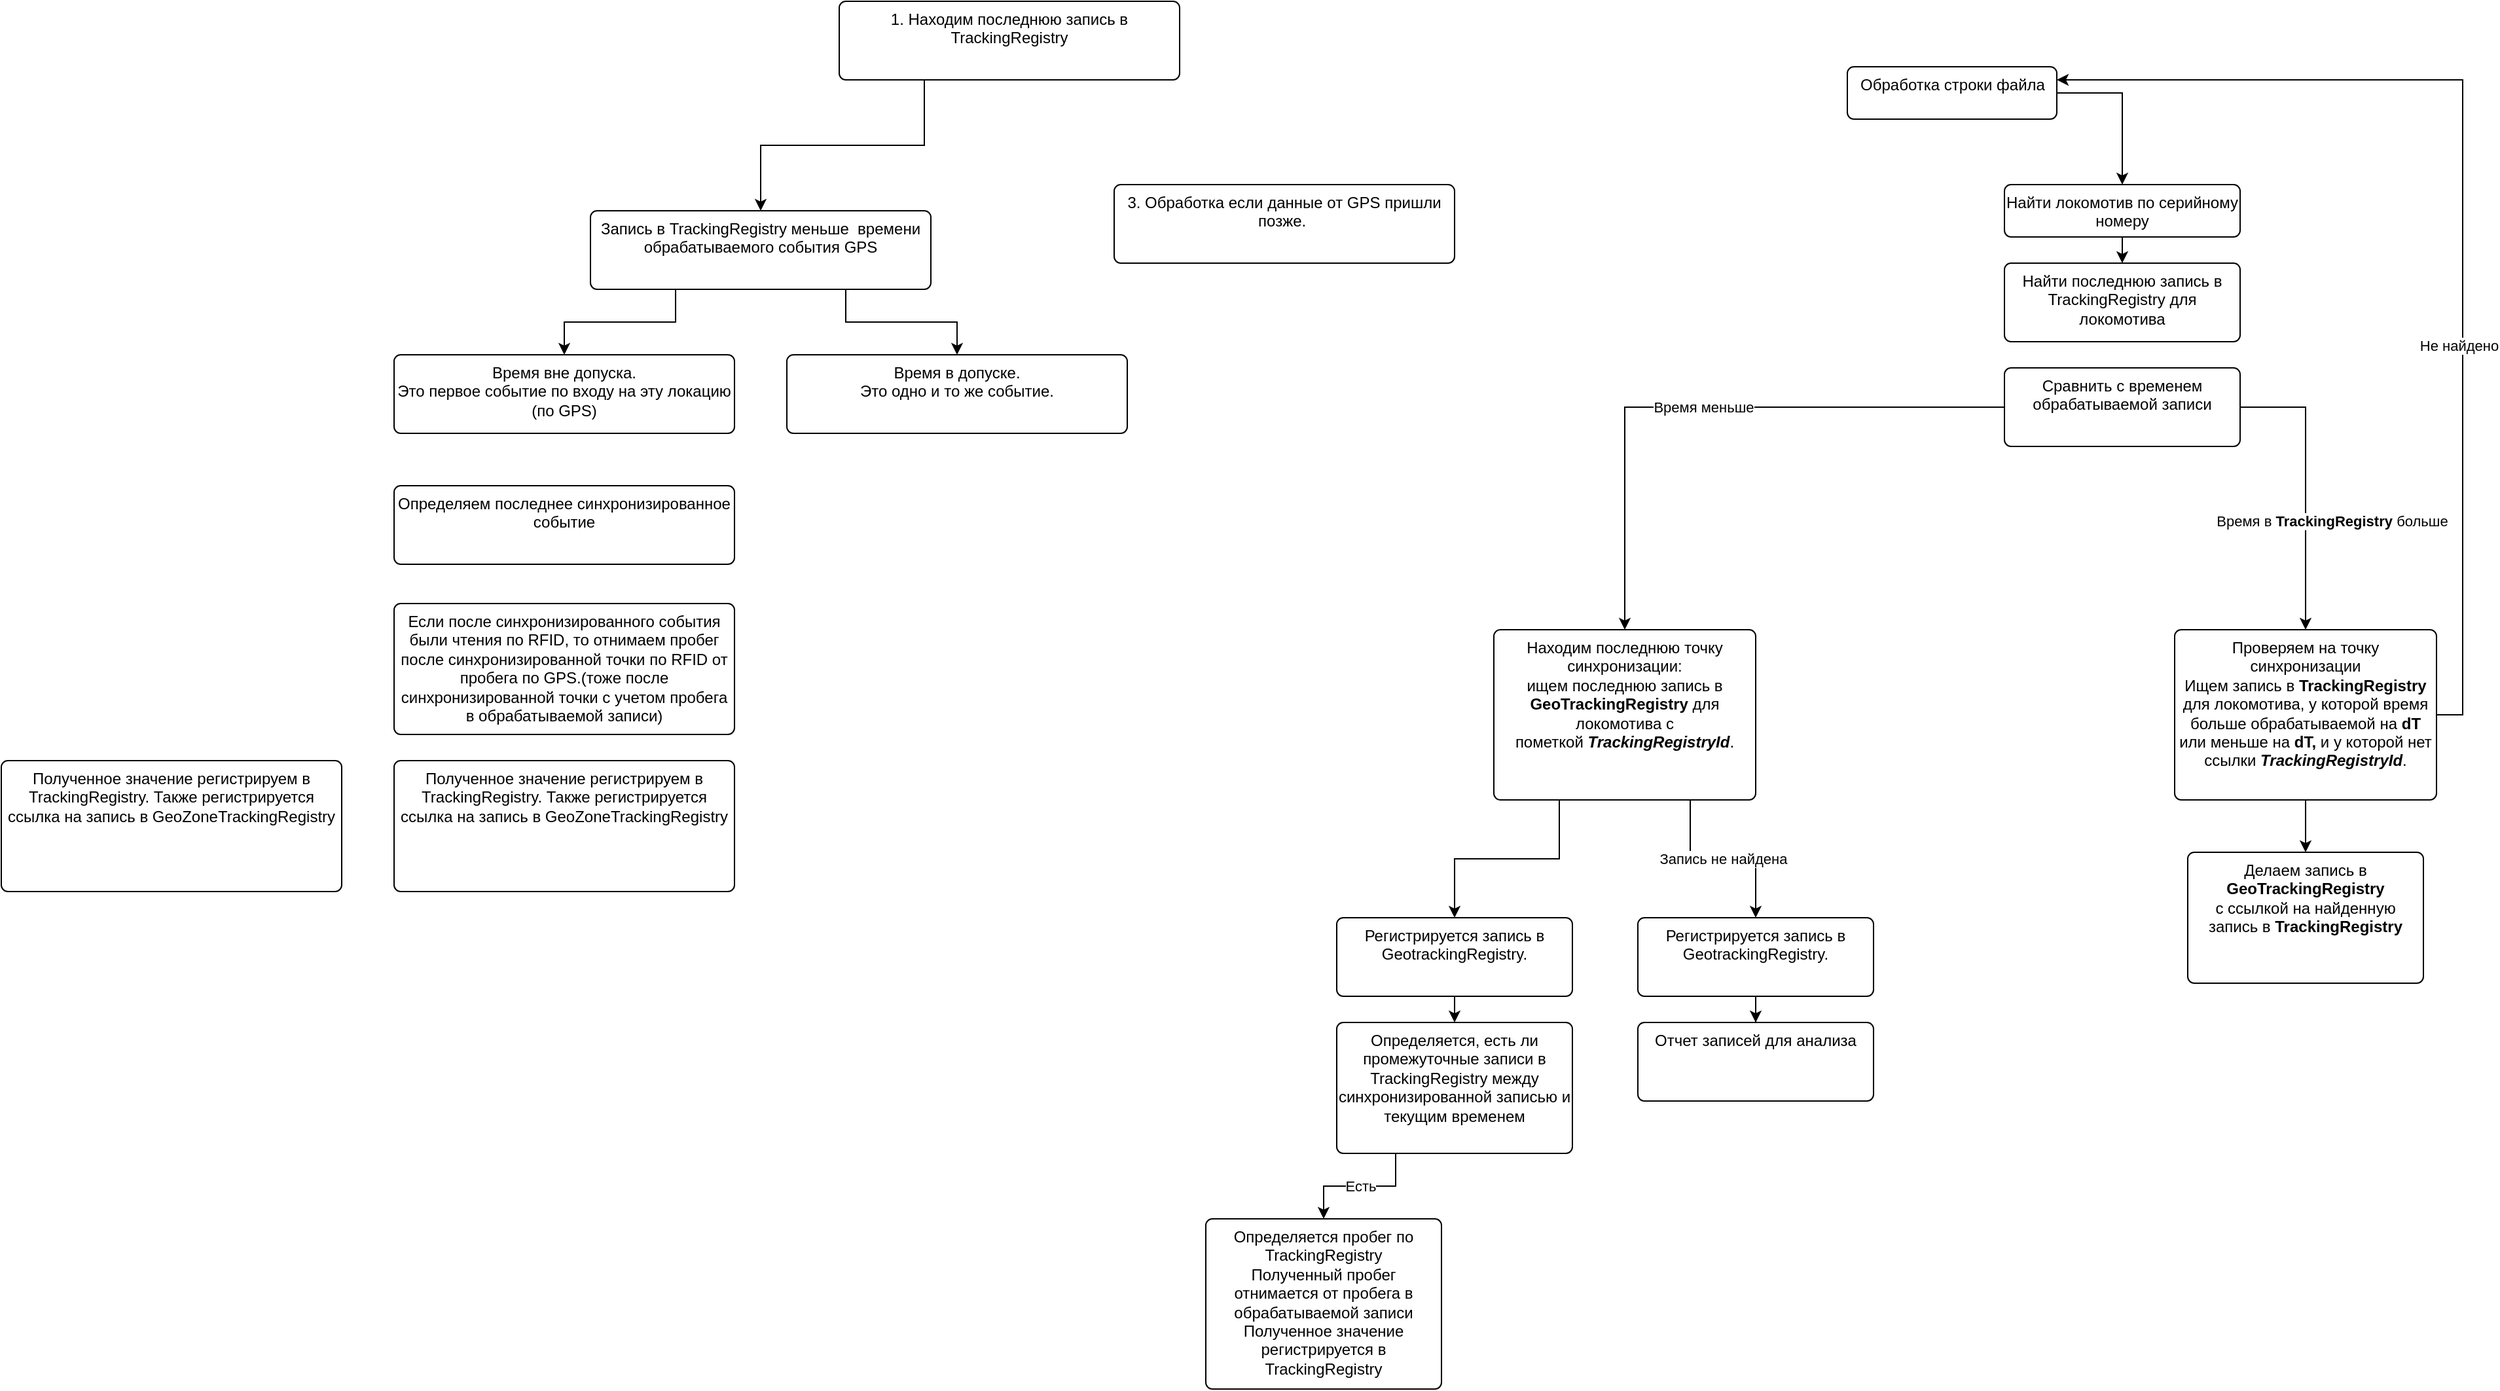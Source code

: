 <mxfile version="20.7.4" type="device"><diagram id="Ru2xacAF7HFqyGeZjAIu" name="Page-1"><mxGraphModel dx="2836" dy="690" grid="1" gridSize="10" guides="1" tooltips="1" connect="1" arrows="1" fold="1" page="1" pageScale="1" pageWidth="827" pageHeight="1169" math="0" shadow="0"><root><mxCell id="0"/><mxCell id="1" parent="0"/><mxCell id="yAA4Ex5hEjd4g-19m9vm-3" style="edgeStyle=orthogonalEdgeStyle;rounded=0;orthogonalLoop=1;jettySize=auto;html=1;entryX=0.5;entryY=0;entryDx=0;entryDy=0;exitX=1;exitY=0.5;exitDx=0;exitDy=0;" edge="1" parent="1" source="yAA4Ex5hEjd4g-19m9vm-1" target="yAA4Ex5hEjd4g-19m9vm-2"><mxGeometry relative="1" as="geometry"/></mxCell><mxCell id="yAA4Ex5hEjd4g-19m9vm-1" value="Обработка строки файла" style="html=1;align=center;verticalAlign=top;rounded=1;absoluteArcSize=1;arcSize=10;dashed=0;" vertex="1" parent="1"><mxGeometry x="330" y="80" width="160" height="40" as="geometry"/></mxCell><mxCell id="yAA4Ex5hEjd4g-19m9vm-5" style="edgeStyle=orthogonalEdgeStyle;rounded=0;orthogonalLoop=1;jettySize=auto;html=1;exitX=0.5;exitY=1;exitDx=0;exitDy=0;entryX=0.5;entryY=0;entryDx=0;entryDy=0;" edge="1" parent="1" source="yAA4Ex5hEjd4g-19m9vm-2" target="yAA4Ex5hEjd4g-19m9vm-4"><mxGeometry relative="1" as="geometry"/></mxCell><mxCell id="yAA4Ex5hEjd4g-19m9vm-2" value="Найти локомотив по серийному номеру" style="html=1;align=center;verticalAlign=top;rounded=1;absoluteArcSize=1;arcSize=10;dashed=0;whiteSpace=wrap;" vertex="1" parent="1"><mxGeometry x="450" y="170" width="180" height="40" as="geometry"/></mxCell><mxCell id="yAA4Ex5hEjd4g-19m9vm-4" value="Найти последнюю запись в TrackingRegistry для локомотива" style="html=1;align=center;verticalAlign=top;rounded=1;absoluteArcSize=1;arcSize=10;dashed=0;whiteSpace=wrap;" vertex="1" parent="1"><mxGeometry x="450" y="230" width="180" height="60" as="geometry"/></mxCell><mxCell id="yAA4Ex5hEjd4g-19m9vm-9" style="edgeStyle=orthogonalEdgeStyle;rounded=0;orthogonalLoop=1;jettySize=auto;html=1;entryX=0.5;entryY=0;entryDx=0;entryDy=0;exitX=1;exitY=0.5;exitDx=0;exitDy=0;" edge="1" parent="1" source="yAA4Ex5hEjd4g-19m9vm-6" target="yAA4Ex5hEjd4g-19m9vm-8"><mxGeometry relative="1" as="geometry"><mxPoint x="680" y="70" as="targetPoint"/></mxGeometry></mxCell><mxCell id="yAA4Ex5hEjd4g-19m9vm-10" value="Время в &lt;b&gt;TrackingRegistry &lt;/b&gt;больше" style="edgeLabel;html=1;align=center;verticalAlign=middle;resizable=0;points=[];" vertex="1" connectable="0" parent="yAA4Ex5hEjd4g-19m9vm-9"><mxGeometry x="-0.386" y="-3" relative="1" as="geometry"><mxPoint x="23" y="69" as="offset"/></mxGeometry></mxCell><mxCell id="yAA4Ex5hEjd4g-19m9vm-15" value="Время меньше" style="edgeStyle=orthogonalEdgeStyle;rounded=0;orthogonalLoop=1;jettySize=auto;html=1;entryX=0.5;entryY=0;entryDx=0;entryDy=0;exitX=0;exitY=0.5;exitDx=0;exitDy=0;" edge="1" parent="1" source="yAA4Ex5hEjd4g-19m9vm-6" target="yAA4Ex5hEjd4g-19m9vm-16"><mxGeometry relative="1" as="geometry"><mxPoint x="160" y="510" as="targetPoint"/></mxGeometry></mxCell><mxCell id="yAA4Ex5hEjd4g-19m9vm-6" value="Сравнить с временем обрабатываемой записи" style="html=1;align=center;verticalAlign=top;rounded=1;absoluteArcSize=1;arcSize=10;dashed=0;whiteSpace=wrap;" vertex="1" parent="1"><mxGeometry x="450" y="310" width="180" height="60" as="geometry"/></mxCell><mxCell id="yAA4Ex5hEjd4g-19m9vm-11" style="edgeStyle=orthogonalEdgeStyle;rounded=0;orthogonalLoop=1;jettySize=auto;html=1;entryX=1;entryY=0.25;entryDx=0;entryDy=0;exitX=1;exitY=0.5;exitDx=0;exitDy=0;" edge="1" parent="1" source="yAA4Ex5hEjd4g-19m9vm-8" target="yAA4Ex5hEjd4g-19m9vm-1"><mxGeometry relative="1" as="geometry"><mxPoint x="800" y="140" as="targetPoint"/></mxGeometry></mxCell><mxCell id="yAA4Ex5hEjd4g-19m9vm-12" value="Не найдено" style="edgeLabel;html=1;align=center;verticalAlign=middle;resizable=0;points=[];" vertex="1" connectable="0" parent="yAA4Ex5hEjd4g-19m9vm-11"><mxGeometry x="-0.259" y="3" relative="1" as="geometry"><mxPoint as="offset"/></mxGeometry></mxCell><mxCell id="yAA4Ex5hEjd4g-19m9vm-14" style="edgeStyle=orthogonalEdgeStyle;rounded=0;orthogonalLoop=1;jettySize=auto;html=1;exitX=0.5;exitY=1;exitDx=0;exitDy=0;entryX=0.5;entryY=0;entryDx=0;entryDy=0;" edge="1" parent="1" source="yAA4Ex5hEjd4g-19m9vm-8" target="yAA4Ex5hEjd4g-19m9vm-13"><mxGeometry relative="1" as="geometry"/></mxCell><mxCell id="yAA4Ex5hEjd4g-19m9vm-8" value="Проверяем на точку синхронизации&lt;br&gt;Ищем запись в &lt;b&gt;TrackingRegistry &lt;/b&gt;для локомотива, у которой время больше обрабатываемой на &lt;b&gt;dT &lt;/b&gt;или меньше на &lt;b&gt;dT,&amp;nbsp;&lt;/b&gt;и у которой нет ссылки &lt;b&gt;&lt;i&gt;TrackingRegistryId&lt;/i&gt;&lt;/b&gt;." style="html=1;align=center;verticalAlign=top;rounded=1;absoluteArcSize=1;arcSize=10;dashed=0;whiteSpace=wrap;" vertex="1" parent="1"><mxGeometry x="580" y="510" width="200" height="130" as="geometry"/></mxCell><mxCell id="yAA4Ex5hEjd4g-19m9vm-13" value="Делаем запись в &lt;b&gt;GeoTrackingRegistry &lt;/b&gt;с&amp;nbsp;ссылкой на найденную запись в &lt;b&gt;TrackingRegistry&lt;/b&gt;" style="html=1;align=center;verticalAlign=top;rounded=1;absoluteArcSize=1;arcSize=10;dashed=0;whiteSpace=wrap;" vertex="1" parent="1"><mxGeometry x="590" y="680" width="180" height="100" as="geometry"/></mxCell><mxCell id="yAA4Ex5hEjd4g-19m9vm-21" value="Запись не найдена" style="edgeStyle=orthogonalEdgeStyle;rounded=0;orthogonalLoop=1;jettySize=auto;html=1;exitX=0.75;exitY=1;exitDx=0;exitDy=0;entryX=0.5;entryY=0;entryDx=0;entryDy=0;" edge="1" parent="1" source="yAA4Ex5hEjd4g-19m9vm-16" target="yAA4Ex5hEjd4g-19m9vm-19"><mxGeometry relative="1" as="geometry"/></mxCell><mxCell id="yAA4Ex5hEjd4g-19m9vm-23" style="edgeStyle=orthogonalEdgeStyle;rounded=0;orthogonalLoop=1;jettySize=auto;html=1;exitX=0.25;exitY=1;exitDx=0;exitDy=0;entryX=0.5;entryY=0;entryDx=0;entryDy=0;" edge="1" parent="1" source="yAA4Ex5hEjd4g-19m9vm-16" target="yAA4Ex5hEjd4g-19m9vm-22"><mxGeometry relative="1" as="geometry"/></mxCell><mxCell id="yAA4Ex5hEjd4g-19m9vm-16" value="Находим последнюю точку синхронизации:&lt;br&gt;ищем последнюю запись в &lt;b&gt;GeoTrackingRegistry&amp;nbsp;&lt;/b&gt;для локомотива c пометкой&amp;nbsp;&lt;b&gt;&lt;i&gt;TrackingRegistryId&lt;/i&gt;&lt;/b&gt;." style="html=1;align=center;verticalAlign=top;rounded=1;absoluteArcSize=1;arcSize=10;dashed=0;whiteSpace=wrap;" vertex="1" parent="1"><mxGeometry x="60" y="510" width="200" height="130" as="geometry"/></mxCell><mxCell id="yAA4Ex5hEjd4g-19m9vm-26" style="edgeStyle=orthogonalEdgeStyle;rounded=0;orthogonalLoop=1;jettySize=auto;html=1;exitX=0.5;exitY=1;exitDx=0;exitDy=0;" edge="1" parent="1" source="yAA4Ex5hEjd4g-19m9vm-19" target="yAA4Ex5hEjd4g-19m9vm-25"><mxGeometry relative="1" as="geometry"/></mxCell><mxCell id="yAA4Ex5hEjd4g-19m9vm-19" value="Регистрируется запись в GeotrackingRegistry.&lt;br&gt;" style="html=1;align=center;verticalAlign=top;rounded=1;absoluteArcSize=1;arcSize=10;dashed=0;whiteSpace=wrap;" vertex="1" parent="1"><mxGeometry x="170" y="730" width="180" height="60" as="geometry"/></mxCell><mxCell id="yAA4Ex5hEjd4g-19m9vm-27" style="edgeStyle=orthogonalEdgeStyle;rounded=0;orthogonalLoop=1;jettySize=auto;html=1;exitX=0.5;exitY=1;exitDx=0;exitDy=0;entryX=0.5;entryY=0;entryDx=0;entryDy=0;" edge="1" parent="1" source="yAA4Ex5hEjd4g-19m9vm-22" target="yAA4Ex5hEjd4g-19m9vm-24"><mxGeometry relative="1" as="geometry"/></mxCell><mxCell id="yAA4Ex5hEjd4g-19m9vm-22" value="Регистрируется запись в GeotrackingRegistry.&lt;br&gt;" style="html=1;align=center;verticalAlign=top;rounded=1;absoluteArcSize=1;arcSize=10;dashed=0;whiteSpace=wrap;" vertex="1" parent="1"><mxGeometry x="-60" y="730" width="180" height="60" as="geometry"/></mxCell><mxCell id="yAA4Ex5hEjd4g-19m9vm-29" value="Есть" style="edgeStyle=orthogonalEdgeStyle;rounded=0;orthogonalLoop=1;jettySize=auto;html=1;exitX=0.25;exitY=1;exitDx=0;exitDy=0;" edge="1" parent="1" source="yAA4Ex5hEjd4g-19m9vm-24" target="yAA4Ex5hEjd4g-19m9vm-28"><mxGeometry relative="1" as="geometry"/></mxCell><mxCell id="yAA4Ex5hEjd4g-19m9vm-24" value="Определяется, есть ли промежуточные записи в TrackingRegistry между синхронизированной записью и текущим временем" style="html=1;align=center;verticalAlign=top;rounded=1;absoluteArcSize=1;arcSize=10;dashed=0;whiteSpace=wrap;" vertex="1" parent="1"><mxGeometry x="-60" y="810" width="180" height="100" as="geometry"/></mxCell><mxCell id="yAA4Ex5hEjd4g-19m9vm-25" value="Отчет записей для анализа" style="html=1;align=center;verticalAlign=top;rounded=1;absoluteArcSize=1;arcSize=10;dashed=0;whiteSpace=wrap;" vertex="1" parent="1"><mxGeometry x="170" y="810" width="180" height="60" as="geometry"/></mxCell><mxCell id="yAA4Ex5hEjd4g-19m9vm-28" value="Определяется пробег по TrackingRegistry&lt;br&gt;Полученный пробег отнимается от пробега в обрабатываемой записи&lt;br&gt;Полученное значение регистрируется в TrackingRegistry" style="html=1;align=center;verticalAlign=top;rounded=1;absoluteArcSize=1;arcSize=10;dashed=0;whiteSpace=wrap;" vertex="1" parent="1"><mxGeometry x="-160" y="960" width="180" height="130" as="geometry"/></mxCell><mxCell id="yAA4Ex5hEjd4g-19m9vm-37" style="edgeStyle=orthogonalEdgeStyle;rounded=0;orthogonalLoop=1;jettySize=auto;html=1;exitX=0.25;exitY=1;exitDx=0;exitDy=0;entryX=0.5;entryY=0;entryDx=0;entryDy=0;" edge="1" parent="1" source="yAA4Ex5hEjd4g-19m9vm-30" target="yAA4Ex5hEjd4g-19m9vm-31"><mxGeometry relative="1" as="geometry"/></mxCell><mxCell id="yAA4Ex5hEjd4g-19m9vm-30" value="1. Находим последнюю запись в TrackingRegistry" style="html=1;align=center;verticalAlign=top;rounded=1;absoluteArcSize=1;arcSize=10;dashed=0;whiteSpace=wrap;" vertex="1" parent="1"><mxGeometry x="-440" y="30" width="260" height="60" as="geometry"/></mxCell><mxCell id="yAA4Ex5hEjd4g-19m9vm-35" style="edgeStyle=orthogonalEdgeStyle;rounded=0;orthogonalLoop=1;jettySize=auto;html=1;exitX=0.25;exitY=1;exitDx=0;exitDy=0;entryX=0.5;entryY=0;entryDx=0;entryDy=0;" edge="1" parent="1" source="yAA4Ex5hEjd4g-19m9vm-31" target="yAA4Ex5hEjd4g-19m9vm-33"><mxGeometry relative="1" as="geometry"/></mxCell><mxCell id="yAA4Ex5hEjd4g-19m9vm-36" style="edgeStyle=orthogonalEdgeStyle;rounded=0;orthogonalLoop=1;jettySize=auto;html=1;exitX=0.75;exitY=1;exitDx=0;exitDy=0;entryX=0.5;entryY=0;entryDx=0;entryDy=0;" edge="1" parent="1" source="yAA4Ex5hEjd4g-19m9vm-31" target="yAA4Ex5hEjd4g-19m9vm-34"><mxGeometry relative="1" as="geometry"/></mxCell><mxCell id="yAA4Ex5hEjd4g-19m9vm-31" value="Запись в TrackingRegistry меньше&amp;nbsp; времени обрабатываемого события GPS" style="html=1;align=center;verticalAlign=top;rounded=1;absoluteArcSize=1;arcSize=10;dashed=0;whiteSpace=wrap;" vertex="1" parent="1"><mxGeometry x="-630" y="190" width="260" height="60" as="geometry"/></mxCell><mxCell id="yAA4Ex5hEjd4g-19m9vm-32" value="3. Обработка если данные от GPS пришли позже.&amp;nbsp;" style="html=1;align=center;verticalAlign=top;rounded=1;absoluteArcSize=1;arcSize=10;dashed=0;whiteSpace=wrap;" vertex="1" parent="1"><mxGeometry x="-230" y="170" width="260" height="60" as="geometry"/></mxCell><mxCell id="yAA4Ex5hEjd4g-19m9vm-33" value="Время вне допуска.&lt;br&gt;Это первое событие по входу на эту локацию (по GPS)" style="html=1;align=center;verticalAlign=top;rounded=1;absoluteArcSize=1;arcSize=10;dashed=0;whiteSpace=wrap;" vertex="1" parent="1"><mxGeometry x="-780" y="300" width="260" height="60" as="geometry"/></mxCell><mxCell id="yAA4Ex5hEjd4g-19m9vm-34" value="Время в допуске.&lt;br&gt;Это одно и то же событие." style="html=1;align=center;verticalAlign=top;rounded=1;absoluteArcSize=1;arcSize=10;dashed=0;whiteSpace=wrap;" vertex="1" parent="1"><mxGeometry x="-480" y="300" width="260" height="60" as="geometry"/></mxCell><mxCell id="yAA4Ex5hEjd4g-19m9vm-38" value="Определяем последнее синхронизированное событие" style="html=1;align=center;verticalAlign=top;rounded=1;absoluteArcSize=1;arcSize=10;dashed=0;whiteSpace=wrap;" vertex="1" parent="1"><mxGeometry x="-780" y="400" width="260" height="60" as="geometry"/></mxCell><mxCell id="yAA4Ex5hEjd4g-19m9vm-39" value="Если после синхронизированного события были чтения по RFID, то отнимаем пробег после синхронизированной точки по RFID от пробега по GPS.(тоже после синхронизированной точки с учетом пробега в обрабатываемой записи)" style="html=1;align=center;verticalAlign=top;rounded=1;absoluteArcSize=1;arcSize=10;dashed=0;whiteSpace=wrap;" vertex="1" parent="1"><mxGeometry x="-780" y="490" width="260" height="100" as="geometry"/></mxCell><mxCell id="yAA4Ex5hEjd4g-19m9vm-40" value="Полученное значение регистрируем в TrackingRegistry. Также регистрируется ссылка на запись в GeoZoneTrackingRegistry" style="html=1;align=center;verticalAlign=top;rounded=1;absoluteArcSize=1;arcSize=10;dashed=0;whiteSpace=wrap;" vertex="1" parent="1"><mxGeometry x="-780" y="610" width="260" height="100" as="geometry"/></mxCell><mxCell id="yAA4Ex5hEjd4g-19m9vm-41" value="Полученное значение регистрируем в TrackingRegistry. Также регистрируется ссылка на запись в GeoZoneTrackingRegistry" style="html=1;align=center;verticalAlign=top;rounded=1;absoluteArcSize=1;arcSize=10;dashed=0;whiteSpace=wrap;" vertex="1" parent="1"><mxGeometry x="-1080" y="610" width="260" height="100" as="geometry"/></mxCell></root></mxGraphModel></diagram></mxfile>